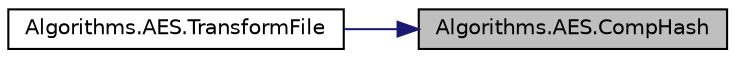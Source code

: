 digraph "Algorithms.AES.CompHash"
{
 // INTERACTIVE_SVG=YES
 // LATEX_PDF_SIZE
  edge [fontname="Helvetica",fontsize="10",labelfontname="Helvetica",labelfontsize="10"];
  node [fontname="Helvetica",fontsize="10",shape=record];
  rankdir="RL";
  Node1 [label="Algorithms.AES.CompHash",height=0.2,width=0.4,color="black", fillcolor="grey75", style="filled", fontcolor="black",tooltip="Compares two hash values for equality."];
  Node1 -> Node2 [dir="back",color="midnightblue",fontsize="10",style="solid",fontname="Helvetica"];
  Node2 [label="Algorithms.AES.TransformFile",height=0.2,width=0.4,color="black", fillcolor="white", style="filled",URL="$d2/de7/a00014.html#a68883a386bad97e0b49fcc001f240ddc",tooltip="Transforms a file based on the specified operation."];
}
